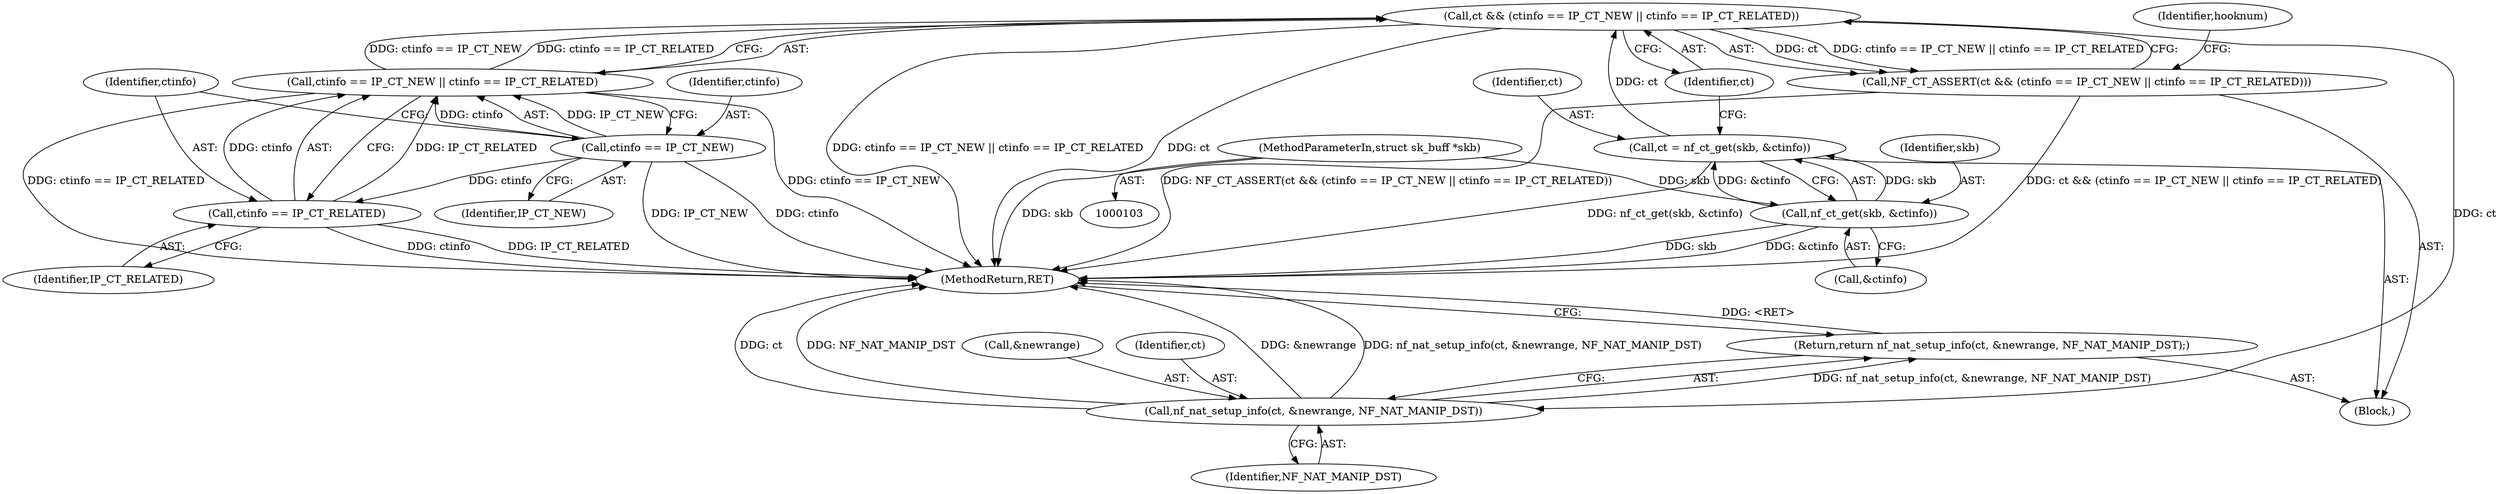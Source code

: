 digraph "0_linux_94f9cd81436c85d8c3a318ba92e236ede73752fc@pointer" {
"1000127" [label="(Call,ct && (ctinfo == IP_CT_NEW || ctinfo == IP_CT_RELATED))"];
"1000120" [label="(Call,ct = nf_ct_get(skb, &ctinfo))"];
"1000122" [label="(Call,nf_ct_get(skb, &ctinfo))"];
"1000104" [label="(MethodParameterIn,struct sk_buff *skb)"];
"1000129" [label="(Call,ctinfo == IP_CT_NEW || ctinfo == IP_CT_RELATED)"];
"1000130" [label="(Call,ctinfo == IP_CT_NEW)"];
"1000133" [label="(Call,ctinfo == IP_CT_RELATED)"];
"1000126" [label="(Call,NF_CT_ASSERT(ct && (ctinfo == IP_CT_NEW || ctinfo == IP_CT_RELATED)))"];
"1000252" [label="(Call,nf_nat_setup_info(ct, &newrange, NF_NAT_MANIP_DST))"];
"1000251" [label="(Return,return nf_nat_setup_info(ct, &newrange, NF_NAT_MANIP_DST);)"];
"1000133" [label="(Call,ctinfo == IP_CT_RELATED)"];
"1000124" [label="(Call,&ctinfo)"];
"1000254" [label="(Call,&newrange)"];
"1000128" [label="(Identifier,ct)"];
"1000134" [label="(Identifier,ctinfo)"];
"1000252" [label="(Call,nf_nat_setup_info(ct, &newrange, NF_NAT_MANIP_DST))"];
"1000123" [label="(Identifier,skb)"];
"1000253" [label="(Identifier,ct)"];
"1000257" [label="(MethodReturn,RET)"];
"1000120" [label="(Call,ct = nf_ct_get(skb, &ctinfo))"];
"1000251" [label="(Return,return nf_nat_setup_info(ct, &newrange, NF_NAT_MANIP_DST);)"];
"1000256" [label="(Identifier,NF_NAT_MANIP_DST)"];
"1000129" [label="(Call,ctinfo == IP_CT_NEW || ctinfo == IP_CT_RELATED)"];
"1000138" [label="(Identifier,hooknum)"];
"1000127" [label="(Call,ct && (ctinfo == IP_CT_NEW || ctinfo == IP_CT_RELATED))"];
"1000126" [label="(Call,NF_CT_ASSERT(ct && (ctinfo == IP_CT_NEW || ctinfo == IP_CT_RELATED)))"];
"1000130" [label="(Call,ctinfo == IP_CT_NEW)"];
"1000107" [label="(Block,)"];
"1000135" [label="(Identifier,IP_CT_RELATED)"];
"1000121" [label="(Identifier,ct)"];
"1000132" [label="(Identifier,IP_CT_NEW)"];
"1000122" [label="(Call,nf_ct_get(skb, &ctinfo))"];
"1000131" [label="(Identifier,ctinfo)"];
"1000104" [label="(MethodParameterIn,struct sk_buff *skb)"];
"1000127" -> "1000126"  [label="AST: "];
"1000127" -> "1000128"  [label="CFG: "];
"1000127" -> "1000129"  [label="CFG: "];
"1000128" -> "1000127"  [label="AST: "];
"1000129" -> "1000127"  [label="AST: "];
"1000126" -> "1000127"  [label="CFG: "];
"1000127" -> "1000257"  [label="DDG: ctinfo == IP_CT_NEW || ctinfo == IP_CT_RELATED"];
"1000127" -> "1000257"  [label="DDG: ct"];
"1000127" -> "1000126"  [label="DDG: ct"];
"1000127" -> "1000126"  [label="DDG: ctinfo == IP_CT_NEW || ctinfo == IP_CT_RELATED"];
"1000120" -> "1000127"  [label="DDG: ct"];
"1000129" -> "1000127"  [label="DDG: ctinfo == IP_CT_NEW"];
"1000129" -> "1000127"  [label="DDG: ctinfo == IP_CT_RELATED"];
"1000127" -> "1000252"  [label="DDG: ct"];
"1000120" -> "1000107"  [label="AST: "];
"1000120" -> "1000122"  [label="CFG: "];
"1000121" -> "1000120"  [label="AST: "];
"1000122" -> "1000120"  [label="AST: "];
"1000128" -> "1000120"  [label="CFG: "];
"1000120" -> "1000257"  [label="DDG: nf_ct_get(skb, &ctinfo)"];
"1000122" -> "1000120"  [label="DDG: skb"];
"1000122" -> "1000120"  [label="DDG: &ctinfo"];
"1000122" -> "1000124"  [label="CFG: "];
"1000123" -> "1000122"  [label="AST: "];
"1000124" -> "1000122"  [label="AST: "];
"1000122" -> "1000257"  [label="DDG: skb"];
"1000122" -> "1000257"  [label="DDG: &ctinfo"];
"1000104" -> "1000122"  [label="DDG: skb"];
"1000104" -> "1000103"  [label="AST: "];
"1000104" -> "1000257"  [label="DDG: skb"];
"1000129" -> "1000130"  [label="CFG: "];
"1000129" -> "1000133"  [label="CFG: "];
"1000130" -> "1000129"  [label="AST: "];
"1000133" -> "1000129"  [label="AST: "];
"1000129" -> "1000257"  [label="DDG: ctinfo == IP_CT_NEW"];
"1000129" -> "1000257"  [label="DDG: ctinfo == IP_CT_RELATED"];
"1000130" -> "1000129"  [label="DDG: ctinfo"];
"1000130" -> "1000129"  [label="DDG: IP_CT_NEW"];
"1000133" -> "1000129"  [label="DDG: ctinfo"];
"1000133" -> "1000129"  [label="DDG: IP_CT_RELATED"];
"1000130" -> "1000132"  [label="CFG: "];
"1000131" -> "1000130"  [label="AST: "];
"1000132" -> "1000130"  [label="AST: "];
"1000134" -> "1000130"  [label="CFG: "];
"1000130" -> "1000257"  [label="DDG: IP_CT_NEW"];
"1000130" -> "1000257"  [label="DDG: ctinfo"];
"1000130" -> "1000133"  [label="DDG: ctinfo"];
"1000133" -> "1000135"  [label="CFG: "];
"1000134" -> "1000133"  [label="AST: "];
"1000135" -> "1000133"  [label="AST: "];
"1000133" -> "1000257"  [label="DDG: ctinfo"];
"1000133" -> "1000257"  [label="DDG: IP_CT_RELATED"];
"1000126" -> "1000107"  [label="AST: "];
"1000138" -> "1000126"  [label="CFG: "];
"1000126" -> "1000257"  [label="DDG: NF_CT_ASSERT(ct && (ctinfo == IP_CT_NEW || ctinfo == IP_CT_RELATED))"];
"1000126" -> "1000257"  [label="DDG: ct && (ctinfo == IP_CT_NEW || ctinfo == IP_CT_RELATED)"];
"1000252" -> "1000251"  [label="AST: "];
"1000252" -> "1000256"  [label="CFG: "];
"1000253" -> "1000252"  [label="AST: "];
"1000254" -> "1000252"  [label="AST: "];
"1000256" -> "1000252"  [label="AST: "];
"1000251" -> "1000252"  [label="CFG: "];
"1000252" -> "1000257"  [label="DDG: ct"];
"1000252" -> "1000257"  [label="DDG: NF_NAT_MANIP_DST"];
"1000252" -> "1000257"  [label="DDG: &newrange"];
"1000252" -> "1000257"  [label="DDG: nf_nat_setup_info(ct, &newrange, NF_NAT_MANIP_DST)"];
"1000252" -> "1000251"  [label="DDG: nf_nat_setup_info(ct, &newrange, NF_NAT_MANIP_DST)"];
"1000251" -> "1000107"  [label="AST: "];
"1000257" -> "1000251"  [label="CFG: "];
"1000251" -> "1000257"  [label="DDG: <RET>"];
}

